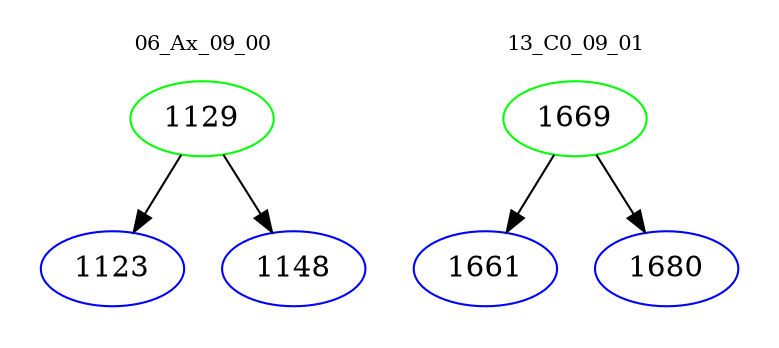 digraph{
subgraph cluster_0 {
color = white
label = "06_Ax_09_00";
fontsize=10;
T0_1129 [label="1129", color="green"]
T0_1129 -> T0_1123 [color="black"]
T0_1123 [label="1123", color="blue"]
T0_1129 -> T0_1148 [color="black"]
T0_1148 [label="1148", color="blue"]
}
subgraph cluster_1 {
color = white
label = "13_C0_09_01";
fontsize=10;
T1_1669 [label="1669", color="green"]
T1_1669 -> T1_1661 [color="black"]
T1_1661 [label="1661", color="blue"]
T1_1669 -> T1_1680 [color="black"]
T1_1680 [label="1680", color="blue"]
}
}
